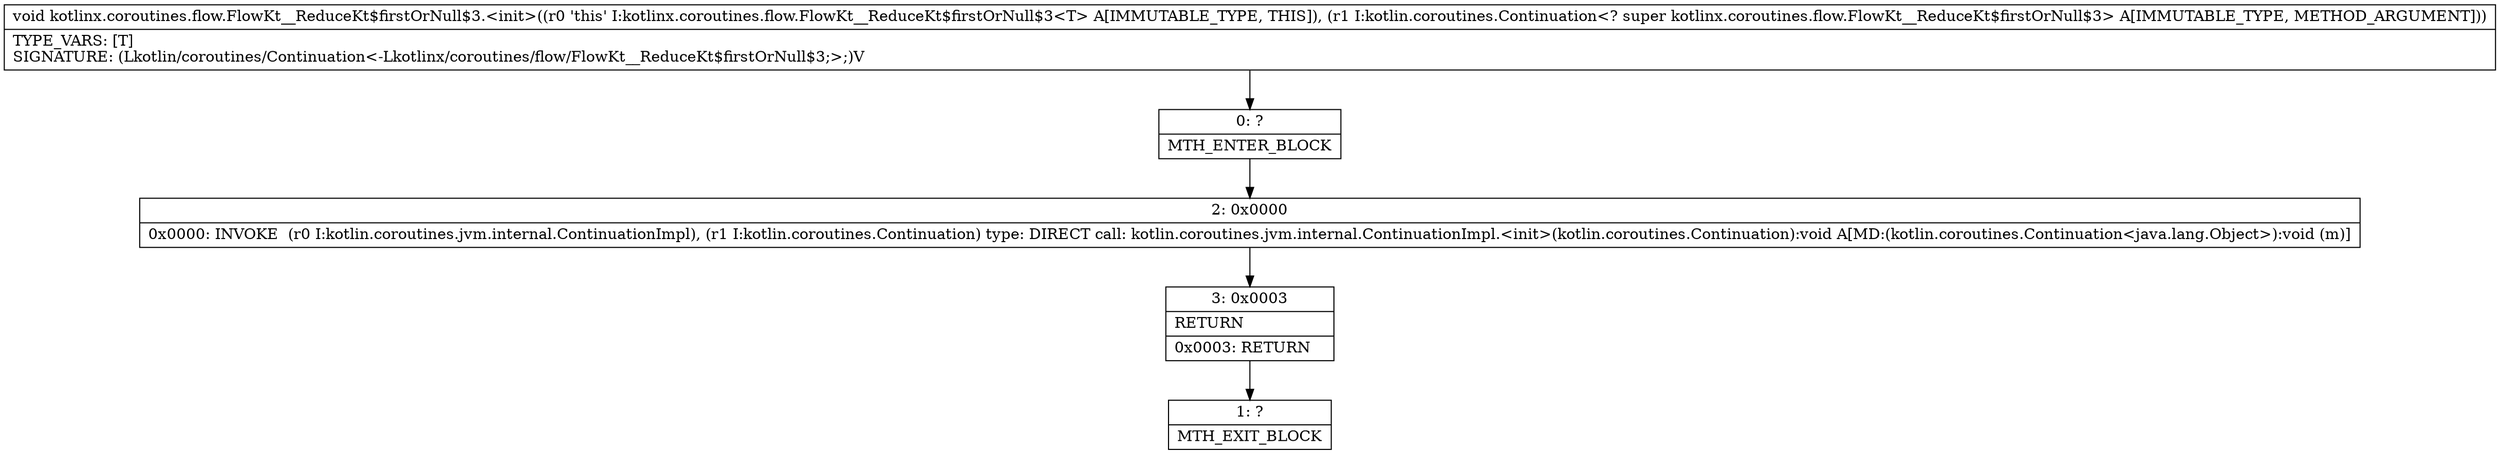 digraph "CFG forkotlinx.coroutines.flow.FlowKt__ReduceKt$firstOrNull$3.\<init\>(Lkotlin\/coroutines\/Continuation;)V" {
Node_0 [shape=record,label="{0\:\ ?|MTH_ENTER_BLOCK\l}"];
Node_2 [shape=record,label="{2\:\ 0x0000|0x0000: INVOKE  (r0 I:kotlin.coroutines.jvm.internal.ContinuationImpl), (r1 I:kotlin.coroutines.Continuation) type: DIRECT call: kotlin.coroutines.jvm.internal.ContinuationImpl.\<init\>(kotlin.coroutines.Continuation):void A[MD:(kotlin.coroutines.Continuation\<java.lang.Object\>):void (m)]\l}"];
Node_3 [shape=record,label="{3\:\ 0x0003|RETURN\l|0x0003: RETURN   \l}"];
Node_1 [shape=record,label="{1\:\ ?|MTH_EXIT_BLOCK\l}"];
MethodNode[shape=record,label="{void kotlinx.coroutines.flow.FlowKt__ReduceKt$firstOrNull$3.\<init\>((r0 'this' I:kotlinx.coroutines.flow.FlowKt__ReduceKt$firstOrNull$3\<T\> A[IMMUTABLE_TYPE, THIS]), (r1 I:kotlin.coroutines.Continuation\<? super kotlinx.coroutines.flow.FlowKt__ReduceKt$firstOrNull$3\> A[IMMUTABLE_TYPE, METHOD_ARGUMENT]))  | TYPE_VARS: [T]\lSIGNATURE: (Lkotlin\/coroutines\/Continuation\<\-Lkotlinx\/coroutines\/flow\/FlowKt__ReduceKt$firstOrNull$3;\>;)V\l}"];
MethodNode -> Node_0;Node_0 -> Node_2;
Node_2 -> Node_3;
Node_3 -> Node_1;
}

